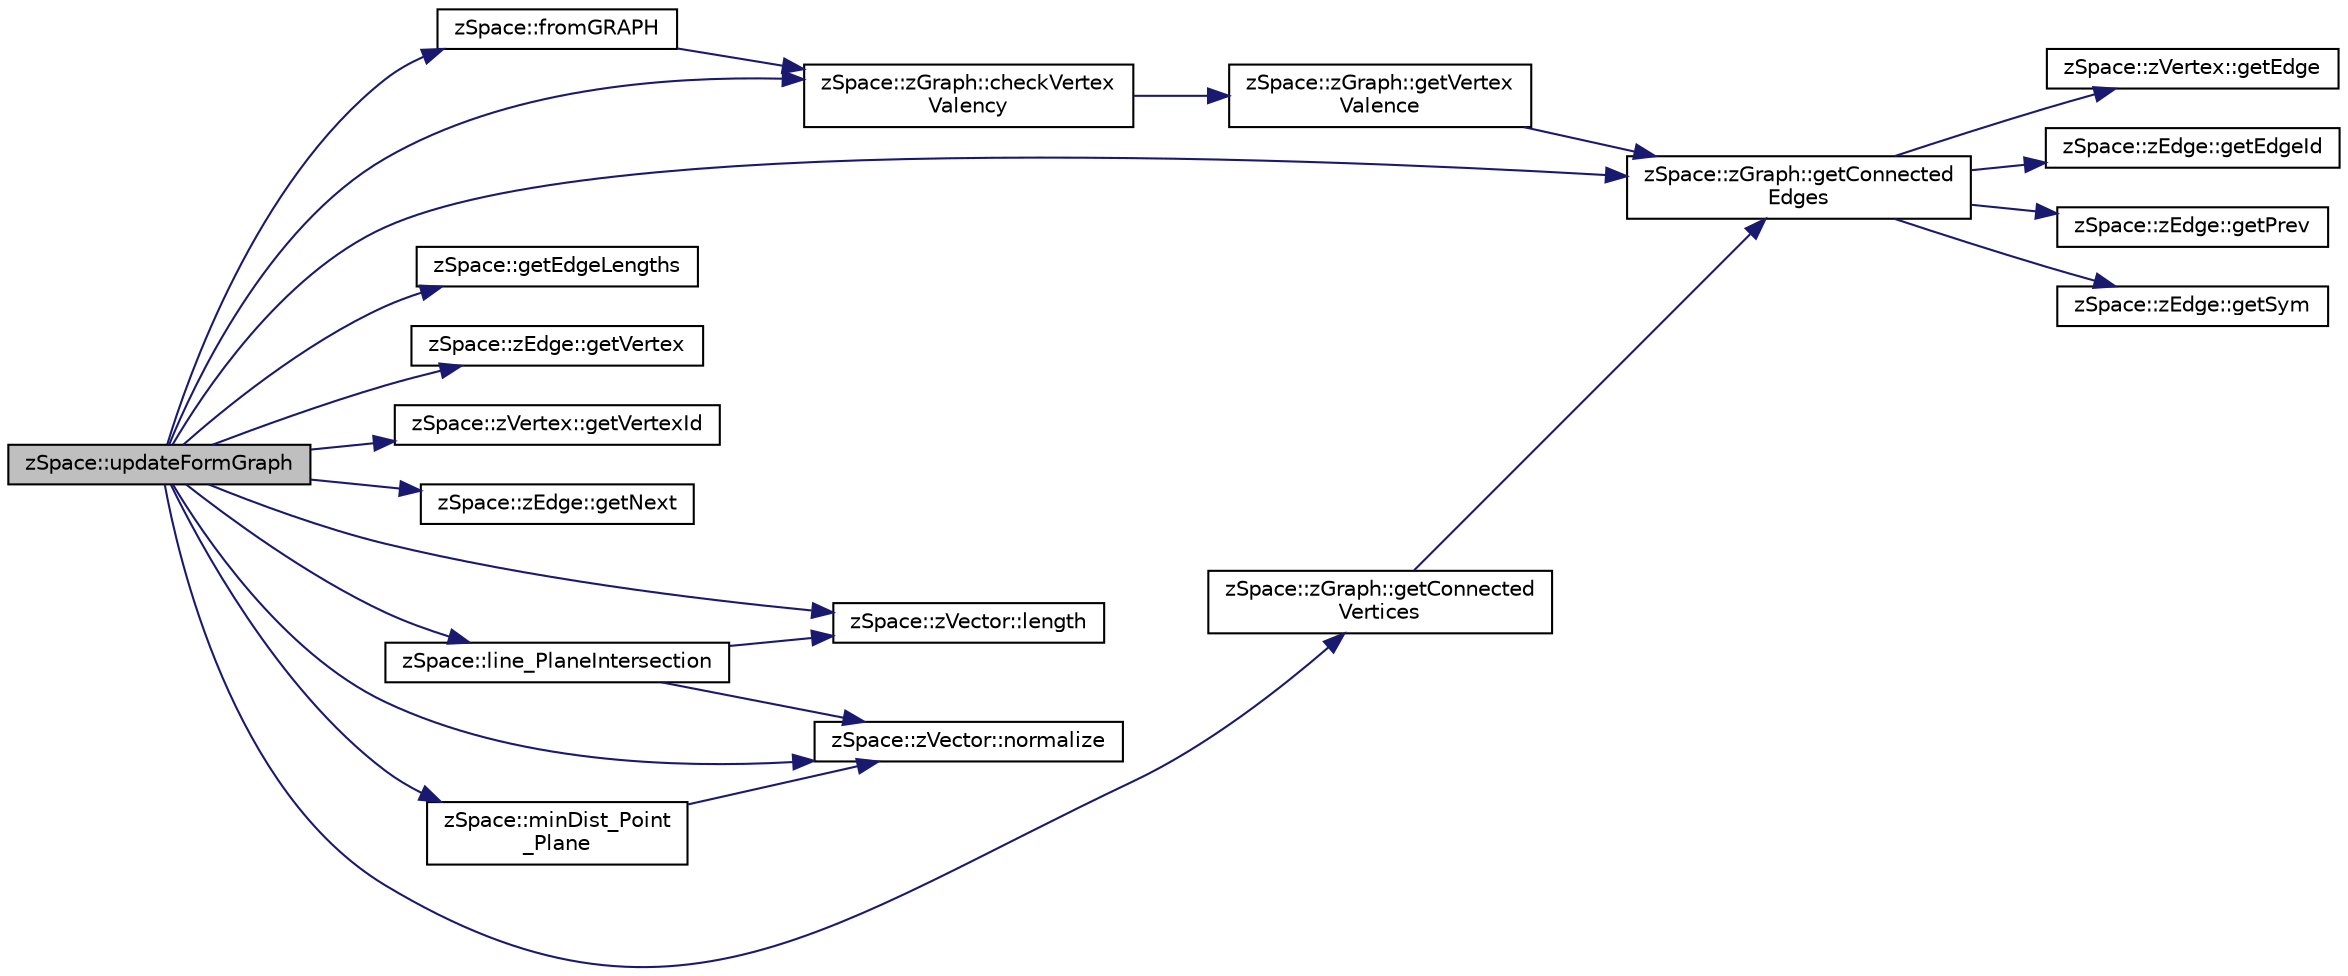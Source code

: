 digraph "zSpace::updateFormGraph"
{
 // LATEX_PDF_SIZE
  edge [fontname="Helvetica",fontsize="10",labelfontname="Helvetica",labelfontsize="10"];
  node [fontname="Helvetica",fontsize="10",shape=record];
  rankdir="LR";
  Node149 [label="zSpace::updateFormGraph",height=0.2,width=0.4,color="black", fillcolor="grey75", style="filled", fontcolor="black",tooltip="This method updates the form diagram."];
  Node149 -> Node150 [color="midnightblue",fontsize="10",style="solid",fontname="Helvetica"];
  Node150 [label="zSpace::fromGRAPH",height=0.2,width=0.4,color="black", fillcolor="white", style="filled",URL="$group__z_i_o___dynamics.html#ga96ee1fee284e64fb449cef68c4216aba",tooltip="This method creates a container of particles with the positions initiaised at the graph vertex positi..."];
  Node150 -> Node151 [color="midnightblue",fontsize="10",style="solid",fontname="Helvetica"];
  Node151 [label="zSpace::zGraph::checkVertex\lValency",height=0.2,width=0.4,color="black", fillcolor="white", style="filled",URL="$classz_space_1_1z_graph.html#a9e23625758374dac9bf02ac15961dfa2",tooltip="This method determines if input zVertex valency is equal to the input valence number."];
  Node151 -> Node152 [color="midnightblue",fontsize="10",style="solid",fontname="Helvetica"];
  Node152 [label="zSpace::zGraph::getVertex\lValence",height=0.2,width=0.4,color="black", fillcolor="white", style="filled",URL="$classz_space_1_1z_graph.html#aa5b1403b1a2992d1c8a39f76dea393e3",tooltip="This method calculate the valency of the input zVertex."];
  Node152 -> Node153 [color="midnightblue",fontsize="10",style="solid",fontname="Helvetica"];
  Node153 [label="zSpace::zGraph::getConnected\lEdges",height=0.2,width=0.4,color="black", fillcolor="white", style="filled",URL="$classz_space_1_1z_graph.html#ab623e9a3bfc70e1f140b911cb0645bd2",tooltip="This method gets the edges connected to input zVertex or zEdge."];
  Node153 -> Node154 [color="midnightblue",fontsize="10",style="solid",fontname="Helvetica"];
  Node154 [label="zSpace::zVertex::getEdge",height=0.2,width=0.4,color="black", fillcolor="white", style="filled",URL="$classz_space_1_1z_vertex.html#a7d187864963f642666b8c3bcfecee6e9",tooltip="This method returns the associated edge of current zVertex."];
  Node153 -> Node155 [color="midnightblue",fontsize="10",style="solid",fontname="Helvetica"];
  Node155 [label="zSpace::zEdge::getEdgeId",height=0.2,width=0.4,color="black", fillcolor="white", style="filled",URL="$classz_space_1_1z_edge.html#acd6947ccba055fa6c31d6d386fe68e12",tooltip="This method returns the edgeId of current zEdge."];
  Node153 -> Node156 [color="midnightblue",fontsize="10",style="solid",fontname="Helvetica"];
  Node156 [label="zSpace::zEdge::getPrev",height=0.2,width=0.4,color="black", fillcolor="white", style="filled",URL="$classz_space_1_1z_edge.html#a01d9d153f7c5ec381474e815384f7d30",tooltip="This method returns the previous edge of current zEdge."];
  Node153 -> Node157 [color="midnightblue",fontsize="10",style="solid",fontname="Helvetica"];
  Node157 [label="zSpace::zEdge::getSym",height=0.2,width=0.4,color="black", fillcolor="white", style="filled",URL="$classz_space_1_1z_edge.html#a461679ac74cc371ad32e94092848f536",tooltip="This method returns the symmetry edge of current zEdge."];
  Node149 -> Node158 [color="midnightblue",fontsize="10",style="solid",fontname="Helvetica"];
  Node158 [label="zSpace::getEdgeLengths",height=0.2,width=0.4,color="black", fillcolor="white", style="filled",URL="$group__z_graph_mesh_utilities.html#gae063c66f88a641487cda049e050043d7",tooltip="This method computes the lengths of the edges of a zGraph/zMesh."];
  Node149 -> Node153 [color="midnightblue",fontsize="10",style="solid",fontname="Helvetica"];
  Node149 -> Node159 [color="midnightblue",fontsize="10",style="solid",fontname="Helvetica"];
  Node159 [label="zSpace::zEdge::getVertex",height=0.2,width=0.4,color="black", fillcolor="white", style="filled",URL="$classz_space_1_1z_edge.html#a07c082aa54f78145fdcd5e5e4bb889f1",tooltip="This method returns the vertex pointed to by the current zEdge."];
  Node149 -> Node160 [color="midnightblue",fontsize="10",style="solid",fontname="Helvetica"];
  Node160 [label="zSpace::zVertex::getVertexId",height=0.2,width=0.4,color="black", fillcolor="white", style="filled",URL="$classz_space_1_1z_vertex.html#ae6637ab378719b6c68c8237777fd065e",tooltip="This method returns the vertexId of current zVertex."];
  Node149 -> Node151 [color="midnightblue",fontsize="10",style="solid",fontname="Helvetica"];
  Node149 -> Node161 [color="midnightblue",fontsize="10",style="solid",fontname="Helvetica"];
  Node161 [label="zSpace::zEdge::getNext",height=0.2,width=0.4,color="black", fillcolor="white", style="filled",URL="$classz_space_1_1z_edge.html#a3bce594c06fc4450ce8af3c0b98e2ae3",tooltip="This method returns the next edge of current zEdge."];
  Node149 -> Node162 [color="midnightblue",fontsize="10",style="solid",fontname="Helvetica"];
  Node162 [label="zSpace::zVector::length",height=0.2,width=0.4,color="black", fillcolor="white", style="filled",URL="$classz_space_1_1z_vector.html#aa3e1fd350f48b30428f95e716a4e3400",tooltip="This method returns the magnitude/length of the zVector."];
  Node149 -> Node163 [color="midnightblue",fontsize="10",style="solid",fontname="Helvetica"];
  Node163 [label="zSpace::zVector::normalize",height=0.2,width=0.4,color="black", fillcolor="white", style="filled",URL="$classz_space_1_1z_vector.html#a27d075d5055bb92ddfe63fae4010339b",tooltip="This method normalizes the vector to unit length."];
  Node149 -> Node164 [color="midnightblue",fontsize="10",style="solid",fontname="Helvetica"];
  Node164 [label="zSpace::minDist_Point\l_Plane",height=0.2,width=0.4,color="black", fillcolor="white", style="filled",URL="$group__z_vector_matrix_utilities.html#ga886bac496fea1d362bff79c577e6c593",tooltip="This method computes the minimum distance between a point and a plane."];
  Node164 -> Node163 [color="midnightblue",fontsize="10",style="solid",fontname="Helvetica"];
  Node149 -> Node165 [color="midnightblue",fontsize="10",style="solid",fontname="Helvetica"];
  Node165 [label="zSpace::zGraph::getConnected\lVertices",height=0.2,width=0.4,color="black", fillcolor="white", style="filled",URL="$classz_space_1_1z_graph.html#a75a017ecad7ec54a9fdc207b163a0972",tooltip="This method gets the vertices connected to input zVertex."];
  Node165 -> Node153 [color="midnightblue",fontsize="10",style="solid",fontname="Helvetica"];
  Node149 -> Node166 [color="midnightblue",fontsize="10",style="solid",fontname="Helvetica"];
  Node166 [label="zSpace::line_PlaneIntersection",height=0.2,width=0.4,color="black", fillcolor="white", style="filled",URL="$group__z_vector_matrix_utilities.html#ga398dc6bba5cc5ca9eed7a45255548bf8",tooltip="This method returns the intersection of two lines which is point."];
  Node166 -> Node162 [color="midnightblue",fontsize="10",style="solid",fontname="Helvetica"];
  Node166 -> Node163 [color="midnightblue",fontsize="10",style="solid",fontname="Helvetica"];
}
